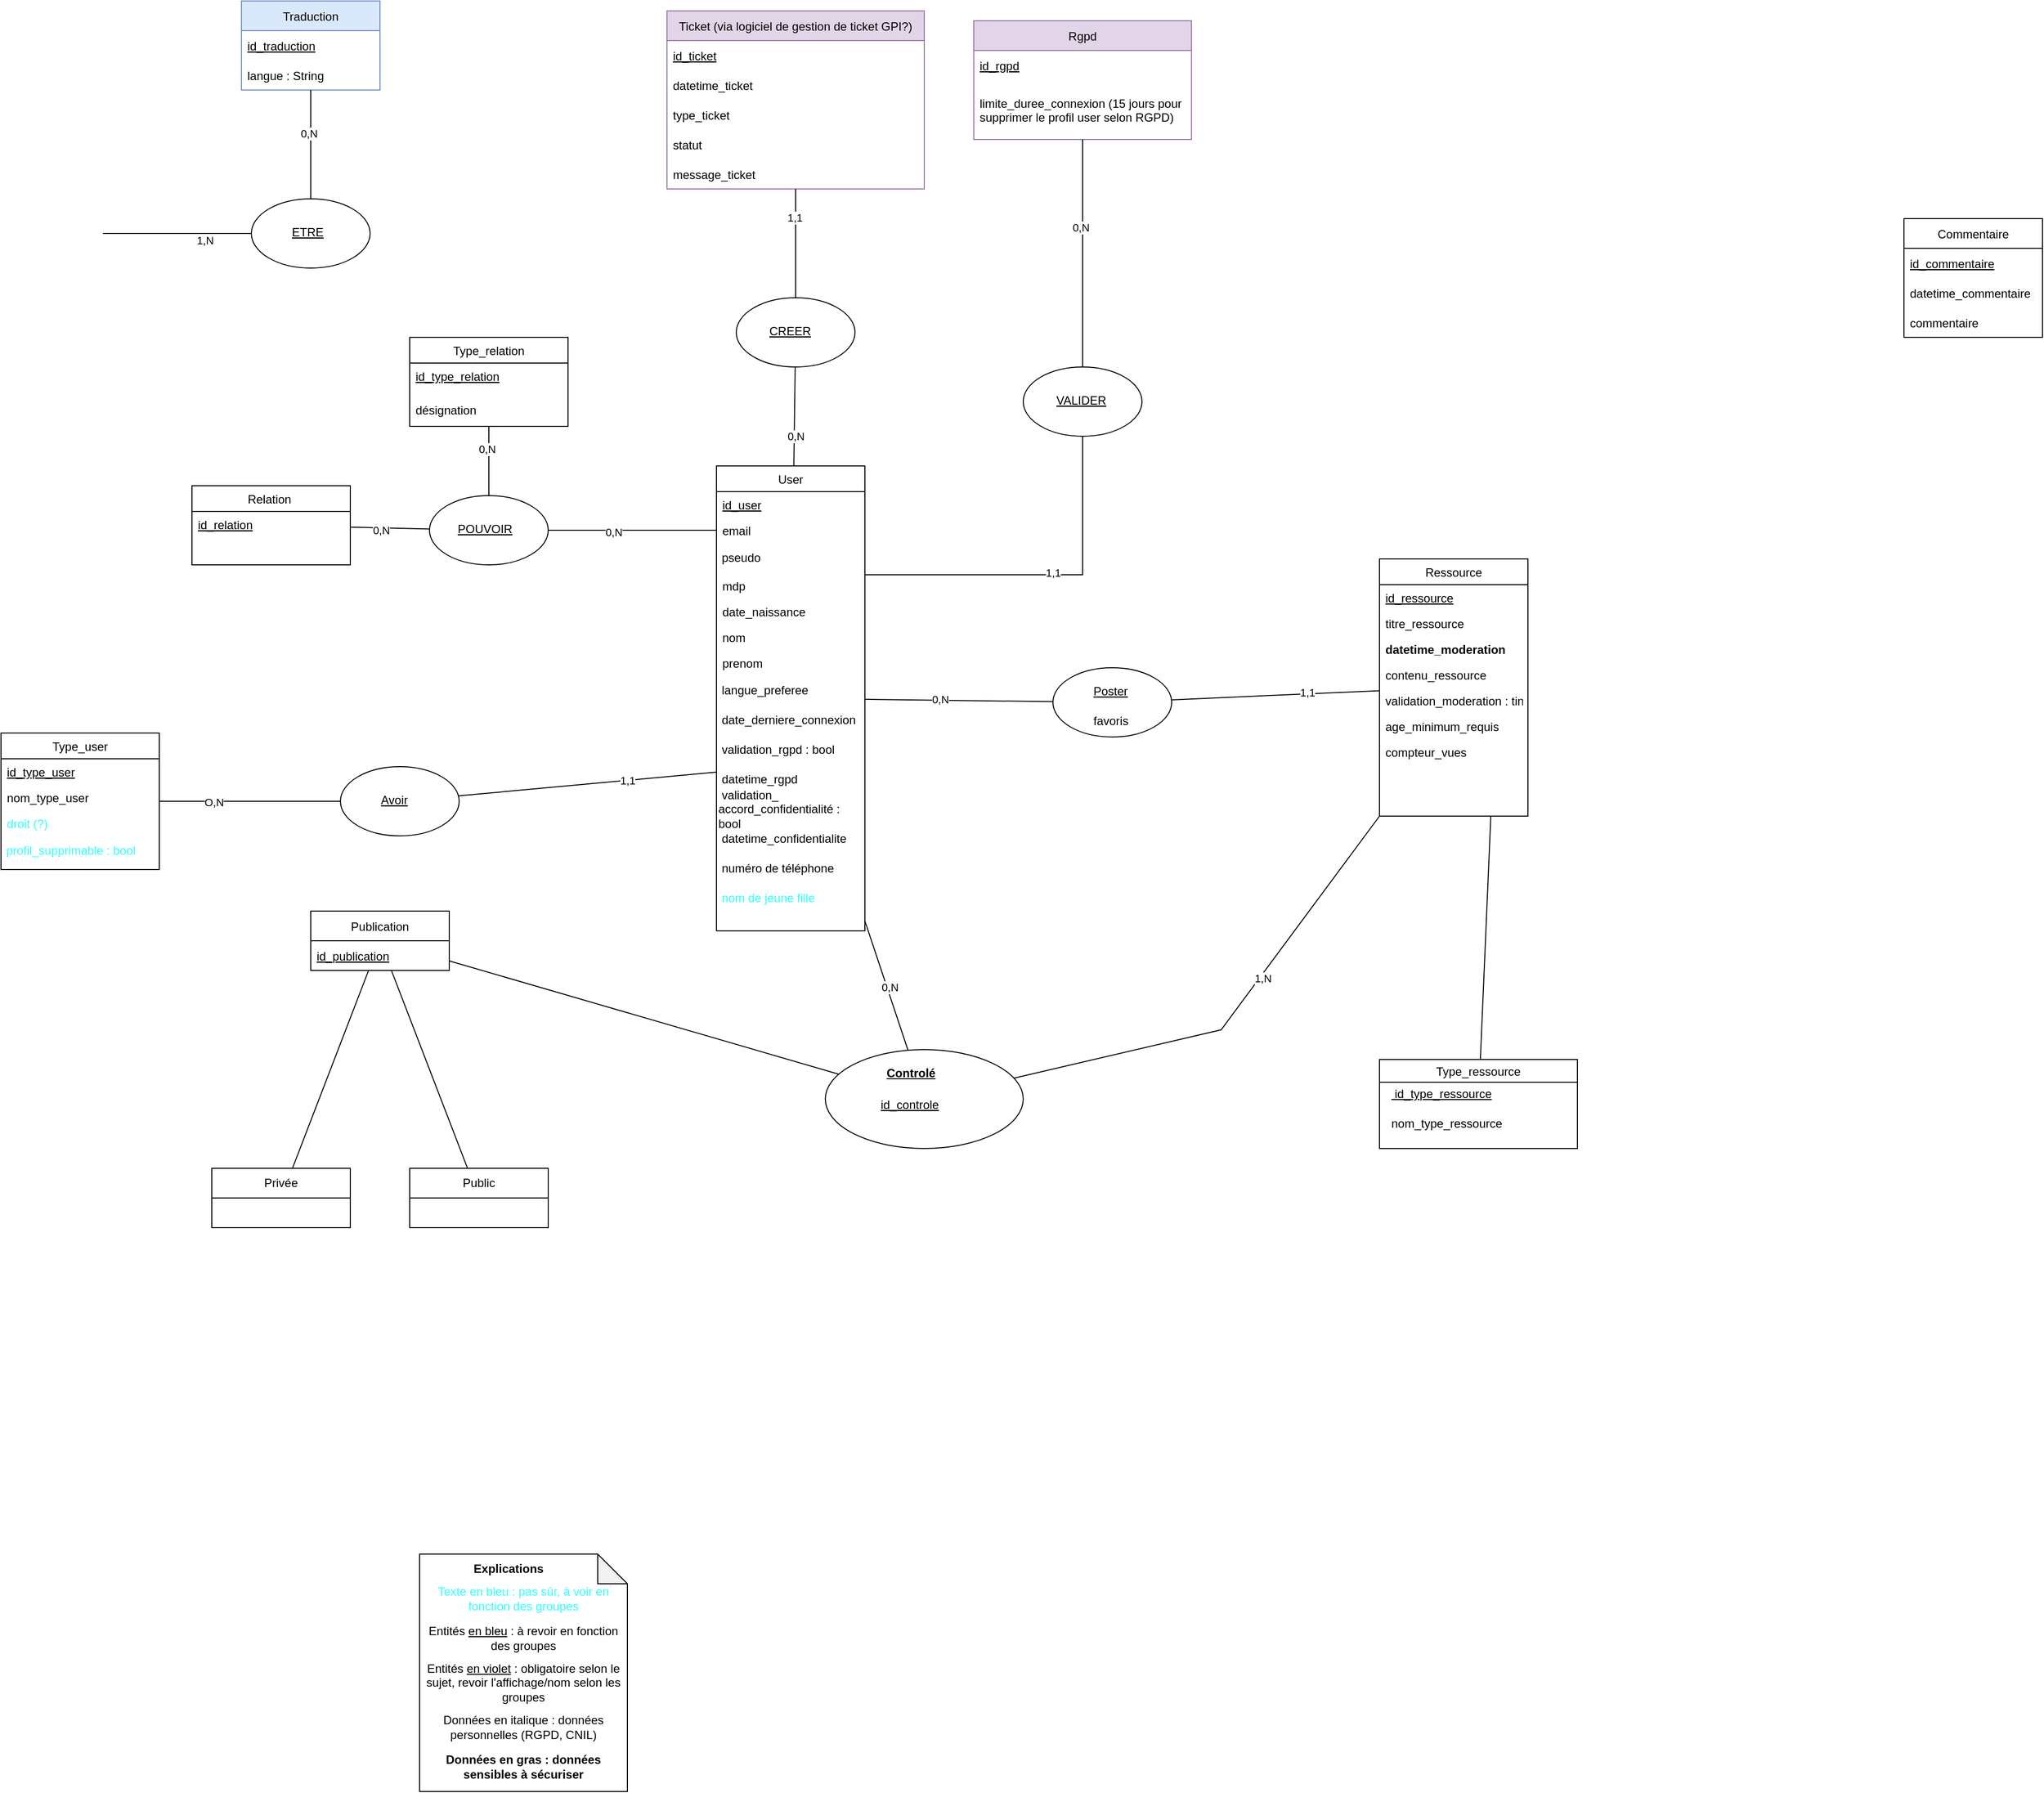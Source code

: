 <mxfile version="21.1.2" type="device">
  <diagram id="C5RBs43oDa-KdzZeNtuy" name="Page-1">
    <mxGraphModel dx="3434" dy="2616" grid="1" gridSize="10" guides="1" tooltips="1" connect="1" arrows="1" fold="1" page="1" pageScale="1" pageWidth="827" pageHeight="1169" math="0" shadow="0">
      <root>
        <mxCell id="WIyWlLk6GJQsqaUBKTNV-0" />
        <mxCell id="WIyWlLk6GJQsqaUBKTNV-1" parent="WIyWlLk6GJQsqaUBKTNV-0" />
        <mxCell id="zkfFHV4jXpPFQw0GAbJ--0" value="Type_user" style="swimlane;fontStyle=0;align=center;verticalAlign=top;childLayout=stackLayout;horizontal=1;startSize=26;horizontalStack=0;resizeParent=1;resizeLast=0;collapsible=1;marginBottom=0;rounded=0;shadow=0;strokeWidth=1;" parent="WIyWlLk6GJQsqaUBKTNV-1" vertex="1">
          <mxGeometry x="-413" y="90" width="160" height="138" as="geometry">
            <mxRectangle x="230" y="140" width="160" height="26" as="alternateBounds" />
          </mxGeometry>
        </mxCell>
        <mxCell id="zkfFHV4jXpPFQw0GAbJ--1" value="id_type_user" style="text;align=left;verticalAlign=top;spacingLeft=4;spacingRight=4;overflow=hidden;rotatable=0;points=[[0,0.5],[1,0.5]];portConstraint=eastwest;fontStyle=4" parent="zkfFHV4jXpPFQw0GAbJ--0" vertex="1">
          <mxGeometry y="26" width="160" height="26" as="geometry" />
        </mxCell>
        <mxCell id="zkfFHV4jXpPFQw0GAbJ--2" value="nom_type_user" style="text;align=left;verticalAlign=top;spacingLeft=4;spacingRight=4;overflow=hidden;rotatable=0;points=[[0,0.5],[1,0.5]];portConstraint=eastwest;rounded=0;shadow=0;html=0;fontStyle=0" parent="zkfFHV4jXpPFQw0GAbJ--0" vertex="1">
          <mxGeometry y="52" width="160" height="26" as="geometry" />
        </mxCell>
        <mxCell id="zkfFHV4jXpPFQw0GAbJ--3" value="droit (?)" style="text;align=left;verticalAlign=top;spacingLeft=4;spacingRight=4;overflow=hidden;rotatable=0;points=[[0,0.5],[1,0.5]];portConstraint=eastwest;rounded=0;shadow=0;html=0;fontColor=#33FFFF;fontStyle=0" parent="zkfFHV4jXpPFQw0GAbJ--0" vertex="1">
          <mxGeometry y="78" width="160" height="26" as="geometry" />
        </mxCell>
        <mxCell id="OUUwfjkOK5_4Jc8ald6P-48" value="&amp;nbsp;profil_supprimable : bool" style="text;html=1;strokeColor=none;fillColor=none;align=left;verticalAlign=middle;whiteSpace=wrap;rounded=0;fontColor=#33FFFF;fontStyle=0" parent="zkfFHV4jXpPFQw0GAbJ--0" vertex="1">
          <mxGeometry y="104" width="160" height="30" as="geometry" />
        </mxCell>
        <mxCell id="zkfFHV4jXpPFQw0GAbJ--13" value="Type_relation" style="swimlane;fontStyle=0;align=center;verticalAlign=top;childLayout=stackLayout;horizontal=1;startSize=26;horizontalStack=0;resizeParent=1;resizeLast=0;collapsible=1;marginBottom=0;rounded=0;shadow=0;strokeWidth=1;" parent="WIyWlLk6GJQsqaUBKTNV-1" vertex="1">
          <mxGeometry y="-310" width="160" height="90" as="geometry">
            <mxRectangle x="340" y="380" width="170" height="26" as="alternateBounds" />
          </mxGeometry>
        </mxCell>
        <mxCell id="zkfFHV4jXpPFQw0GAbJ--14" value="id_type_relation" style="text;align=left;verticalAlign=top;spacingLeft=4;spacingRight=4;overflow=hidden;rotatable=0;points=[[0,0.5],[1,0.5]];portConstraint=eastwest;fontStyle=4" parent="zkfFHV4jXpPFQw0GAbJ--13" vertex="1">
          <mxGeometry y="26" width="160" height="34" as="geometry" />
        </mxCell>
        <mxCell id="OUUwfjkOK5_4Jc8ald6P-23" value="désignation" style="text;align=left;verticalAlign=top;spacingLeft=4;spacingRight=4;overflow=hidden;rotatable=0;points=[[0,0.5],[1,0.5]];portConstraint=eastwest;fontStyle=0" parent="zkfFHV4jXpPFQw0GAbJ--13" vertex="1">
          <mxGeometry y="60" width="160" height="30" as="geometry" />
        </mxCell>
        <mxCell id="zkfFHV4jXpPFQw0GAbJ--17" value="User" style="swimlane;fontStyle=0;align=center;verticalAlign=top;childLayout=stackLayout;horizontal=1;startSize=26;horizontalStack=0;resizeParent=1;resizeLast=0;collapsible=1;marginBottom=0;rounded=0;shadow=0;strokeWidth=1;" parent="WIyWlLk6GJQsqaUBKTNV-1" vertex="1">
          <mxGeometry x="310" y="-180" width="150" height="470" as="geometry">
            <mxRectangle x="550" y="140" width="160" height="26" as="alternateBounds" />
          </mxGeometry>
        </mxCell>
        <mxCell id="zkfFHV4jXpPFQw0GAbJ--18" value="id_user" style="text;align=left;verticalAlign=top;spacingLeft=4;spacingRight=4;overflow=hidden;rotatable=0;points=[[0,0.5],[1,0.5]];portConstraint=eastwest;fontStyle=4" parent="zkfFHV4jXpPFQw0GAbJ--17" vertex="1">
          <mxGeometry y="26" width="150" height="26" as="geometry" />
        </mxCell>
        <mxCell id="zkfFHV4jXpPFQw0GAbJ--19" value="email" style="text;align=left;verticalAlign=top;spacingLeft=4;spacingRight=4;overflow=hidden;rotatable=0;points=[[0,0.5],[1,0.5]];portConstraint=eastwest;rounded=0;shadow=0;html=0;fontStyle=0" parent="zkfFHV4jXpPFQw0GAbJ--17" vertex="1">
          <mxGeometry y="52" width="150" height="26" as="geometry" />
        </mxCell>
        <mxCell id="OUUwfjkOK5_4Jc8ald6P-54" value="&amp;nbsp;pseudo" style="text;html=1;align=left;verticalAlign=middle;whiteSpace=wrap;rounded=0;shadow=1;fontStyle=0" parent="zkfFHV4jXpPFQw0GAbJ--17" vertex="1">
          <mxGeometry y="78" width="150" height="30" as="geometry" />
        </mxCell>
        <mxCell id="zkfFHV4jXpPFQw0GAbJ--20" value="mdp" style="text;align=left;verticalAlign=middle;spacingLeft=4;spacingRight=4;overflow=hidden;rotatable=0;points=[[0,0.5],[1,0.5]];portConstraint=eastwest;rounded=0;shadow=1;html=0;fontStyle=0;" parent="zkfFHV4jXpPFQw0GAbJ--17" vertex="1">
          <mxGeometry y="108" width="150" height="26" as="geometry" />
        </mxCell>
        <mxCell id="zkfFHV4jXpPFQw0GAbJ--21" value="date_naissance" style="text;align=left;verticalAlign=top;spacingLeft=4;spacingRight=4;overflow=hidden;rotatable=0;points=[[0,0.5],[1,0.5]];portConstraint=eastwest;rounded=0;shadow=0;html=0;fontStyle=0" parent="zkfFHV4jXpPFQw0GAbJ--17" vertex="1">
          <mxGeometry y="134" width="150" height="26" as="geometry" />
        </mxCell>
        <mxCell id="zkfFHV4jXpPFQw0GAbJ--22" value="nom" style="text;align=left;verticalAlign=top;spacingLeft=4;spacingRight=4;overflow=hidden;rotatable=0;points=[[0,0.5],[1,0.5]];portConstraint=eastwest;rounded=0;shadow=0;html=0;fontStyle=0" parent="zkfFHV4jXpPFQw0GAbJ--17" vertex="1">
          <mxGeometry y="160" width="150" height="26" as="geometry" />
        </mxCell>
        <mxCell id="zkfFHV4jXpPFQw0GAbJ--24" value="prenom" style="text;align=left;verticalAlign=top;spacingLeft=4;spacingRight=4;overflow=hidden;rotatable=0;points=[[0,0.5],[1,0.5]];portConstraint=eastwest;fontStyle=0" parent="zkfFHV4jXpPFQw0GAbJ--17" vertex="1">
          <mxGeometry y="186" width="150" height="26" as="geometry" />
        </mxCell>
        <mxCell id="OfmYZ6MIvYoxdJn1wa9R-28" value="&amp;nbsp;langue_preferee" style="text;html=1;strokeColor=none;fillColor=none;align=left;verticalAlign=middle;whiteSpace=wrap;rounded=0;fontStyle=0" parent="zkfFHV4jXpPFQw0GAbJ--17" vertex="1">
          <mxGeometry y="212" width="150" height="30" as="geometry" />
        </mxCell>
        <mxCell id="OfmYZ6MIvYoxdJn1wa9R-60" value="&lt;font&gt;&amp;nbsp;date_derniere_connexion&lt;/font&gt;" style="text;html=1;strokeColor=none;fillColor=none;align=left;verticalAlign=middle;whiteSpace=wrap;rounded=0;fontColor=#000000;fontStyle=0" parent="zkfFHV4jXpPFQw0GAbJ--17" vertex="1">
          <mxGeometry y="242" width="150" height="30" as="geometry" />
        </mxCell>
        <mxCell id="OUUwfjkOK5_4Jc8ald6P-41" value="&amp;nbsp;validation_rgpd : bool" style="text;html=1;strokeColor=none;fillColor=none;align=left;verticalAlign=middle;whiteSpace=wrap;rounded=0;fontColor=#000000;fontStyle=0" parent="zkfFHV4jXpPFQw0GAbJ--17" vertex="1">
          <mxGeometry y="272" width="150" height="30" as="geometry" />
        </mxCell>
        <mxCell id="OUUwfjkOK5_4Jc8ald6P-51" value="&amp;nbsp;datetime_rgpd" style="text;html=1;strokeColor=none;fillColor=none;align=left;verticalAlign=middle;whiteSpace=wrap;rounded=0;fontColor=#000000;fontStyle=0" parent="zkfFHV4jXpPFQw0GAbJ--17" vertex="1">
          <mxGeometry y="302" width="150" height="30" as="geometry" />
        </mxCell>
        <mxCell id="OUUwfjkOK5_4Jc8ald6P-50" value="&amp;nbsp;validation_ accord_confidentialité : bool" style="text;html=1;strokeColor=none;fillColor=none;align=left;verticalAlign=middle;whiteSpace=wrap;rounded=0;fontColor=#000000;fontStyle=0" parent="zkfFHV4jXpPFQw0GAbJ--17" vertex="1">
          <mxGeometry y="332" width="150" height="30" as="geometry" />
        </mxCell>
        <mxCell id="OUUwfjkOK5_4Jc8ald6P-52" value="&amp;nbsp;datetime_confidentialite" style="text;html=1;strokeColor=none;fillColor=none;align=left;verticalAlign=middle;whiteSpace=wrap;rounded=0;fontColor=#000000;fontStyle=0" parent="zkfFHV4jXpPFQw0GAbJ--17" vertex="1">
          <mxGeometry y="362" width="150" height="30" as="geometry" />
        </mxCell>
        <mxCell id="OUUwfjkOK5_4Jc8ald6P-53" value="&amp;nbsp;numéro de téléphone" style="text;html=1;align=left;verticalAlign=middle;whiteSpace=wrap;rounded=0;fontStyle=0" parent="zkfFHV4jXpPFQw0GAbJ--17" vertex="1">
          <mxGeometry y="392" width="150" height="30" as="geometry" />
        </mxCell>
        <mxCell id="OUUwfjkOK5_4Jc8ald6P-55" value="&amp;nbsp;nom de jeune fille" style="text;html=1;strokeColor=none;fillColor=none;align=left;verticalAlign=middle;whiteSpace=wrap;rounded=0;fontColor=#33FFFF;fontStyle=0" parent="zkfFHV4jXpPFQw0GAbJ--17" vertex="1">
          <mxGeometry y="422" width="150" height="30" as="geometry" />
        </mxCell>
        <mxCell id="OfmYZ6MIvYoxdJn1wa9R-1" value="" style="endArrow=none;html=1;rounded=0;fontStyle=0" parent="WIyWlLk6GJQsqaUBKTNV-1" source="zkfFHV4jXpPFQw0GAbJ--17" target="-wITAHeO5H85VnHgorWc-12" edge="1">
          <mxGeometry width="50" height="50" relative="1" as="geometry">
            <mxPoint x="460" y="370" as="sourcePoint" />
            <mxPoint x="680" y="25" as="targetPoint" />
          </mxGeometry>
        </mxCell>
        <mxCell id="-wITAHeO5H85VnHgorWc-23" value="0,N" style="edgeLabel;html=1;align=center;verticalAlign=middle;resizable=0;points=[];fontStyle=0" parent="OfmYZ6MIvYoxdJn1wa9R-1" vertex="1" connectable="0">
          <mxGeometry x="-0.4" y="-1" relative="1" as="geometry">
            <mxPoint as="offset" />
          </mxGeometry>
        </mxCell>
        <mxCell id="OfmYZ6MIvYoxdJn1wa9R-15" value="Type_ressource" style="swimlane;fontStyle=0" parent="WIyWlLk6GJQsqaUBKTNV-1" vertex="1">
          <mxGeometry x="980" y="420" width="200" height="90" as="geometry" />
        </mxCell>
        <mxCell id="OfmYZ6MIvYoxdJn1wa9R-21" value="&amp;nbsp;id_type_ressource" style="text;html=1;strokeColor=none;fillColor=none;align=left;verticalAlign=middle;whiteSpace=wrap;rounded=0;fontStyle=4" parent="OfmYZ6MIvYoxdJn1wa9R-15" vertex="1">
          <mxGeometry x="10" y="20" width="190" height="30" as="geometry" />
        </mxCell>
        <mxCell id="OfmYZ6MIvYoxdJn1wa9R-26" value="nom_type_ressource" style="text;html=1;strokeColor=none;fillColor=none;align=left;verticalAlign=middle;whiteSpace=wrap;rounded=0;fontStyle=0" parent="OfmYZ6MIvYoxdJn1wa9R-15" vertex="1">
          <mxGeometry x="10" y="50" width="190" height="30" as="geometry" />
        </mxCell>
        <mxCell id="OfmYZ6MIvYoxdJn1wa9R-18" value="" style="endArrow=none;html=1;rounded=0;exitX=0.75;exitY=1;exitDx=0;exitDy=0;fontStyle=0" parent="WIyWlLk6GJQsqaUBKTNV-1" source="UGLX3xCfsKA-mw3d5sM1-3" target="OfmYZ6MIvYoxdJn1wa9R-15" edge="1">
          <mxGeometry width="50" height="50" relative="1" as="geometry">
            <mxPoint x="1080" y="170" as="sourcePoint" />
            <mxPoint x="600" y="440" as="targetPoint" />
          </mxGeometry>
        </mxCell>
        <mxCell id="OfmYZ6MIvYoxdJn1wa9R-38" value="Commentaire" style="swimlane;fontStyle=0;childLayout=stackLayout;horizontal=1;startSize=30;horizontalStack=0;resizeParent=1;resizeParentMax=0;resizeLast=0;collapsible=1;marginBottom=0;" parent="WIyWlLk6GJQsqaUBKTNV-1" vertex="1">
          <mxGeometry x="1510" y="-430" width="140" height="120" as="geometry" />
        </mxCell>
        <mxCell id="OfmYZ6MIvYoxdJn1wa9R-39" value="id_commentaire" style="text;strokeColor=none;fillColor=none;align=left;verticalAlign=middle;spacingLeft=4;spacingRight=4;overflow=hidden;points=[[0,0.5],[1,0.5]];portConstraint=eastwest;rotatable=0;fontStyle=4" parent="OfmYZ6MIvYoxdJn1wa9R-38" vertex="1">
          <mxGeometry y="30" width="140" height="30" as="geometry" />
        </mxCell>
        <mxCell id="OfmYZ6MIvYoxdJn1wa9R-42" value="datetime_commentaire" style="text;strokeColor=none;fillColor=none;align=left;verticalAlign=middle;spacingLeft=4;spacingRight=4;overflow=hidden;points=[[0,0.5],[1,0.5]];portConstraint=eastwest;rotatable=0;fontStyle=0" parent="OfmYZ6MIvYoxdJn1wa9R-38" vertex="1">
          <mxGeometry y="60" width="140" height="30" as="geometry" />
        </mxCell>
        <mxCell id="OfmYZ6MIvYoxdJn1wa9R-43" value="commentaire" style="text;strokeColor=none;fillColor=none;align=left;verticalAlign=middle;spacingLeft=4;spacingRight=4;overflow=hidden;points=[[0,0.5],[1,0.5]];portConstraint=eastwest;rotatable=0;fontStyle=0" parent="OfmYZ6MIvYoxdJn1wa9R-38" vertex="1">
          <mxGeometry y="90" width="140" height="30" as="geometry" />
        </mxCell>
        <mxCell id="OUUwfjkOK5_4Jc8ald6P-3" value="Ticket (via logiciel de gestion de ticket GPI?)" style="swimlane;fontStyle=0;childLayout=stackLayout;horizontal=1;startSize=30;horizontalStack=0;resizeParent=1;resizeParentMax=0;resizeLast=0;collapsible=1;marginBottom=0;fillColor=#e1d5e7;strokeColor=#9673a6;" parent="WIyWlLk6GJQsqaUBKTNV-1" vertex="1">
          <mxGeometry x="260" y="-640" width="260" height="180" as="geometry" />
        </mxCell>
        <mxCell id="OUUwfjkOK5_4Jc8ald6P-4" value="id_ticket" style="text;strokeColor=none;fillColor=none;align=left;verticalAlign=middle;spacingLeft=4;spacingRight=4;overflow=hidden;points=[[0,0.5],[1,0.5]];portConstraint=eastwest;rotatable=0;fontStyle=4" parent="OUUwfjkOK5_4Jc8ald6P-3" vertex="1">
          <mxGeometry y="30" width="260" height="30" as="geometry" />
        </mxCell>
        <mxCell id="OUUwfjkOK5_4Jc8ald6P-5" value="datetime_ticket" style="text;strokeColor=none;fillColor=none;align=left;verticalAlign=middle;spacingLeft=4;spacingRight=4;overflow=hidden;points=[[0,0.5],[1,0.5]];portConstraint=eastwest;rotatable=0;fontStyle=0" parent="OUUwfjkOK5_4Jc8ald6P-3" vertex="1">
          <mxGeometry y="60" width="260" height="30" as="geometry" />
        </mxCell>
        <mxCell id="OUUwfjkOK5_4Jc8ald6P-8" value="type_ticket" style="text;strokeColor=none;fillColor=none;align=left;verticalAlign=middle;spacingLeft=4;spacingRight=4;overflow=hidden;points=[[0,0.5],[1,0.5]];portConstraint=eastwest;rotatable=0;fontStyle=0" parent="OUUwfjkOK5_4Jc8ald6P-3" vertex="1">
          <mxGeometry y="90" width="260" height="30" as="geometry" />
        </mxCell>
        <mxCell id="OUUwfjkOK5_4Jc8ald6P-10" value="statut" style="text;strokeColor=none;fillColor=none;align=left;verticalAlign=middle;spacingLeft=4;spacingRight=4;overflow=hidden;points=[[0,0.5],[1,0.5]];portConstraint=eastwest;rotatable=0;fontStyle=0" parent="OUUwfjkOK5_4Jc8ald6P-3" vertex="1">
          <mxGeometry y="120" width="260" height="30" as="geometry" />
        </mxCell>
        <mxCell id="OUUwfjkOK5_4Jc8ald6P-7" value="message_ticket" style="text;strokeColor=none;fillColor=none;align=left;verticalAlign=middle;spacingLeft=4;spacingRight=4;overflow=hidden;points=[[0,0.5],[1,0.5]];portConstraint=eastwest;rotatable=0;fontStyle=0" parent="OUUwfjkOK5_4Jc8ald6P-3" vertex="1">
          <mxGeometry y="150" width="260" height="30" as="geometry" />
        </mxCell>
        <mxCell id="OUUwfjkOK5_4Jc8ald6P-15" value="Publication" style="swimlane;fontStyle=0;childLayout=stackLayout;horizontal=1;startSize=30;horizontalStack=0;resizeParent=1;resizeParentMax=0;resizeLast=0;collapsible=1;marginBottom=0;" parent="WIyWlLk6GJQsqaUBKTNV-1" vertex="1">
          <mxGeometry x="-100" y="270" width="140" height="60" as="geometry" />
        </mxCell>
        <mxCell id="OUUwfjkOK5_4Jc8ald6P-16" value="id_publication" style="text;strokeColor=none;fillColor=none;align=left;verticalAlign=middle;spacingLeft=4;spacingRight=4;overflow=hidden;points=[[0,0.5],[1,0.5]];portConstraint=eastwest;rotatable=0;fontStyle=4" parent="OUUwfjkOK5_4Jc8ald6P-15" vertex="1">
          <mxGeometry y="30" width="140" height="30" as="geometry" />
        </mxCell>
        <mxCell id="OUUwfjkOK5_4Jc8ald6P-35" value="Rgpd" style="swimlane;fontStyle=0;childLayout=stackLayout;horizontal=1;startSize=30;horizontalStack=0;resizeParent=1;resizeParentMax=0;resizeLast=0;collapsible=1;marginBottom=0;fillColor=#e1d5e7;strokeColor=#9673a6;" parent="WIyWlLk6GJQsqaUBKTNV-1" vertex="1">
          <mxGeometry x="570" y="-630" width="220" height="120" as="geometry" />
        </mxCell>
        <mxCell id="OUUwfjkOK5_4Jc8ald6P-36" value="id_rgpd" style="text;strokeColor=none;fillColor=none;align=left;verticalAlign=middle;spacingLeft=4;spacingRight=4;overflow=hidden;points=[[0,0.5],[1,0.5]];portConstraint=eastwest;rotatable=0;fontColor=#000000;fontStyle=4" parent="OUUwfjkOK5_4Jc8ald6P-35" vertex="1">
          <mxGeometry y="30" width="220" height="30" as="geometry" />
        </mxCell>
        <mxCell id="OUUwfjkOK5_4Jc8ald6P-37" value="limite_duree_connexion (15 jours pour &#xa;supprimer le profil user selon RGPD)" style="text;strokeColor=none;fillColor=none;align=left;verticalAlign=middle;spacingLeft=4;spacingRight=4;overflow=hidden;points=[[0,0.5],[1,0.5]];portConstraint=eastwest;rotatable=0;fontColor=#000000;fontStyle=0" parent="OUUwfjkOK5_4Jc8ald6P-35" vertex="1">
          <mxGeometry y="60" width="220" height="60" as="geometry" />
        </mxCell>
        <mxCell id="OUUwfjkOK5_4Jc8ald6P-40" value="" style="shape=note;whiteSpace=wrap;html=1;backgroundOutline=1;darkOpacity=0.05;fontColor=#33FFFF;fontStyle=0" parent="WIyWlLk6GJQsqaUBKTNV-1" vertex="1">
          <mxGeometry x="10" y="920" width="210" height="240" as="geometry" />
        </mxCell>
        <mxCell id="OUUwfjkOK5_4Jc8ald6P-42" value="Texte en bleu : pas sûr, à voir en fonction des groupes" style="text;html=1;strokeColor=none;fillColor=none;align=center;verticalAlign=middle;whiteSpace=wrap;rounded=0;fontColor=#33FFFF;fontStyle=0" parent="WIyWlLk6GJQsqaUBKTNV-1" vertex="1">
          <mxGeometry x="10" y="950" width="210" height="30" as="geometry" />
        </mxCell>
        <mxCell id="OUUwfjkOK5_4Jc8ald6P-43" value="Explications" style="text;html=1;strokeColor=none;fillColor=none;align=center;verticalAlign=middle;whiteSpace=wrap;rounded=0;fontColor=#000000;fontStyle=1" parent="WIyWlLk6GJQsqaUBKTNV-1" vertex="1">
          <mxGeometry x="10" y="920" width="180" height="30" as="geometry" />
        </mxCell>
        <mxCell id="OUUwfjkOK5_4Jc8ald6P-44" value="Entités &lt;u&gt;en bleu&lt;/u&gt; : à revoir en fonction des groupes" style="text;html=1;strokeColor=none;fillColor=none;align=center;verticalAlign=middle;whiteSpace=wrap;rounded=0;fontColor=#000000;fontStyle=0" parent="WIyWlLk6GJQsqaUBKTNV-1" vertex="1">
          <mxGeometry x="10" y="990" width="210" height="30" as="geometry" />
        </mxCell>
        <mxCell id="OUUwfjkOK5_4Jc8ald6P-45" value="Entités &lt;u&gt;en violet&lt;/u&gt; : obligatoire selon le sujet, revoir l&#39;affichage/nom selon les groupes" style="text;html=1;strokeColor=none;fillColor=none;align=center;verticalAlign=middle;whiteSpace=wrap;rounded=0;fontColor=#000000;fontStyle=0" parent="WIyWlLk6GJQsqaUBKTNV-1" vertex="1">
          <mxGeometry x="10" y="1030" width="210" height="40" as="geometry" />
        </mxCell>
        <mxCell id="OUUwfjkOK5_4Jc8ald6P-46" value="&lt;span&gt;Données en italique : données personnelles (RGPD, CNIL)&lt;/span&gt;" style="text;html=1;strokeColor=none;fillColor=none;align=center;verticalAlign=middle;whiteSpace=wrap;rounded=0;fontColor=#000000;fontStyle=0" parent="WIyWlLk6GJQsqaUBKTNV-1" vertex="1">
          <mxGeometry x="10" y="1080" width="210" height="30" as="geometry" />
        </mxCell>
        <mxCell id="OUUwfjkOK5_4Jc8ald6P-47" value="&lt;b&gt;Données en gras : données sensibles à sécuriser&lt;/b&gt;" style="text;html=1;strokeColor=none;fillColor=none;align=center;verticalAlign=middle;whiteSpace=wrap;rounded=0;fontColor=#000000;fontStyle=0" parent="WIyWlLk6GJQsqaUBKTNV-1" vertex="1">
          <mxGeometry x="10" y="1120" width="210" height="30" as="geometry" />
        </mxCell>
        <mxCell id="OUUwfjkOK5_4Jc8ald6P-56" value="Traduction" style="swimlane;fontStyle=0;childLayout=stackLayout;horizontal=1;startSize=30;horizontalStack=0;resizeParent=1;resizeParentMax=0;resizeLast=0;collapsible=1;marginBottom=0;fillColor=#dae8fc;strokeColor=#6c8ebf;" parent="WIyWlLk6GJQsqaUBKTNV-1" vertex="1">
          <mxGeometry x="-170" y="-650" width="140" height="90" as="geometry" />
        </mxCell>
        <mxCell id="OUUwfjkOK5_4Jc8ald6P-57" value="id_traduction" style="text;strokeColor=none;fillColor=none;align=left;verticalAlign=middle;spacingLeft=4;spacingRight=4;overflow=hidden;points=[[0,0.5],[1,0.5]];portConstraint=eastwest;rotatable=0;fontColor=#000000;fontStyle=4" parent="OUUwfjkOK5_4Jc8ald6P-56" vertex="1">
          <mxGeometry y="30" width="140" height="30" as="geometry" />
        </mxCell>
        <mxCell id="OUUwfjkOK5_4Jc8ald6P-58" value="langue : String" style="text;strokeColor=none;fillColor=none;align=left;verticalAlign=middle;spacingLeft=4;spacingRight=4;overflow=hidden;points=[[0,0.5],[1,0.5]];portConstraint=eastwest;rotatable=0;fontColor=#000000;fontStyle=0" parent="OUUwfjkOK5_4Jc8ald6P-56" vertex="1">
          <mxGeometry y="60" width="140" height="30" as="geometry" />
        </mxCell>
        <mxCell id="H3o8iUBTMVEMvmqAIvak-0" value="Privée" style="swimlane;fontStyle=0;childLayout=stackLayout;horizontal=1;startSize=30;horizontalStack=0;resizeParent=1;resizeParentMax=0;resizeLast=0;collapsible=1;marginBottom=0;whiteSpace=wrap;html=1;" parent="WIyWlLk6GJQsqaUBKTNV-1" vertex="1">
          <mxGeometry x="-200" y="530" width="140" height="60" as="geometry" />
        </mxCell>
        <mxCell id="H3o8iUBTMVEMvmqAIvak-4" value="Public" style="swimlane;fontStyle=0;childLayout=stackLayout;horizontal=1;startSize=30;horizontalStack=0;resizeParent=1;resizeParentMax=0;resizeLast=0;collapsible=1;marginBottom=0;whiteSpace=wrap;html=1;" parent="WIyWlLk6GJQsqaUBKTNV-1" vertex="1">
          <mxGeometry y="530" width="140" height="60" as="geometry" />
        </mxCell>
        <mxCell id="H3o8iUBTMVEMvmqAIvak-6" value="" style="endArrow=none;html=1;rounded=0;fontStyle=0" parent="WIyWlLk6GJQsqaUBKTNV-1" source="OUUwfjkOK5_4Jc8ald6P-15" target="H3o8iUBTMVEMvmqAIvak-0" edge="1">
          <mxGeometry width="50" height="50" relative="1" as="geometry">
            <mxPoint x="270" y="648" as="sourcePoint" />
            <mxPoint x="420" y="650" as="targetPoint" />
          </mxGeometry>
        </mxCell>
        <mxCell id="H3o8iUBTMVEMvmqAIvak-8" value="" style="endArrow=none;html=1;rounded=0;fontStyle=0" parent="WIyWlLk6GJQsqaUBKTNV-1" source="H3o8iUBTMVEMvmqAIvak-4" target="OUUwfjkOK5_4Jc8ald6P-15" edge="1">
          <mxGeometry width="50" height="50" relative="1" as="geometry">
            <mxPoint x="290" y="668" as="sourcePoint" />
            <mxPoint x="440" y="670" as="targetPoint" />
          </mxGeometry>
        </mxCell>
        <mxCell id="H3o8iUBTMVEMvmqAIvak-15" value="" style="endArrow=none;html=1;rounded=0;fontStyle=0" parent="WIyWlLk6GJQsqaUBKTNV-1" source="OUUwfjkOK5_4Jc8ald6P-15" target="-wITAHeO5H85VnHgorWc-34" edge="1">
          <mxGeometry width="50" height="50" relative="1" as="geometry">
            <mxPoint x="607" y="452" as="sourcePoint" />
            <mxPoint x="460" y="505" as="targetPoint" />
          </mxGeometry>
        </mxCell>
        <mxCell id="H3o8iUBTMVEMvmqAIvak-17" value="" style="endArrow=none;html=1;rounded=0;exitX=0;exitY=1;exitDx=0;exitDy=0;fontStyle=0" parent="WIyWlLk6GJQsqaUBKTNV-1" source="UGLX3xCfsKA-mw3d5sM1-3" target="-wITAHeO5H85VnHgorWc-34" edge="1">
          <mxGeometry width="50" height="50" relative="1" as="geometry">
            <mxPoint x="990" y="160" as="sourcePoint" />
            <mxPoint x="600" y="470.818" as="targetPoint" />
            <Array as="points">
              <mxPoint x="820" y="390" />
            </Array>
          </mxGeometry>
        </mxCell>
        <mxCell id="-wITAHeO5H85VnHgorWc-52" value="1,N" style="edgeLabel;html=1;align=center;verticalAlign=middle;resizable=0;points=[];fontStyle=0" parent="H3o8iUBTMVEMvmqAIvak-17" vertex="1" connectable="0">
          <mxGeometry x="-0.164" y="3" relative="1" as="geometry">
            <mxPoint as="offset" />
          </mxGeometry>
        </mxCell>
        <mxCell id="-wITAHeO5H85VnHgorWc-0" value="" style="ellipse;whiteSpace=wrap;html=1;fontStyle=0" parent="WIyWlLk6GJQsqaUBKTNV-1" vertex="1">
          <mxGeometry x="650" y="24" width="120" height="70" as="geometry" />
        </mxCell>
        <mxCell id="-wITAHeO5H85VnHgorWc-1" value="" style="endArrow=none;html=1;rounded=0;fontStyle=0" parent="WIyWlLk6GJQsqaUBKTNV-1" source="-wITAHeO5H85VnHgorWc-0" target="zkfFHV4jXpPFQw0GAbJ--17" edge="1">
          <mxGeometry width="50" height="50" relative="1" as="geometry">
            <mxPoint x="200" y="16" as="sourcePoint" />
            <mxPoint x="320" y="-49" as="targetPoint" />
          </mxGeometry>
        </mxCell>
        <mxCell id="-wITAHeO5H85VnHgorWc-47" value="0,N" style="edgeLabel;html=1;align=center;verticalAlign=middle;resizable=0;points=[];fontStyle=0" parent="-wITAHeO5H85VnHgorWc-1" vertex="1" connectable="0">
          <mxGeometry x="0.2" y="-1" relative="1" as="geometry">
            <mxPoint as="offset" />
          </mxGeometry>
        </mxCell>
        <mxCell id="-wITAHeO5H85VnHgorWc-2" value="" style="endArrow=none;html=1;rounded=0;fontStyle=0" parent="WIyWlLk6GJQsqaUBKTNV-1" source="-wITAHeO5H85VnHgorWc-0" target="UGLX3xCfsKA-mw3d5sM1-3" edge="1">
          <mxGeometry width="50" height="50" relative="1" as="geometry">
            <mxPoint x="504" y="338" as="sourcePoint" />
            <mxPoint x="980" y="45.135" as="targetPoint" />
          </mxGeometry>
        </mxCell>
        <mxCell id="-wITAHeO5H85VnHgorWc-53" value="1,1" style="edgeLabel;html=1;align=center;verticalAlign=middle;resizable=0;points=[];fontStyle=0" parent="-wITAHeO5H85VnHgorWc-2" vertex="1" connectable="0">
          <mxGeometry x="0.304" y="2" relative="1" as="geometry">
            <mxPoint as="offset" />
          </mxGeometry>
        </mxCell>
        <mxCell id="-wITAHeO5H85VnHgorWc-4" value="favoris" style="text;align=left;verticalAlign=top;spacingLeft=4;spacingRight=4;overflow=hidden;rotatable=0;points=[[0,0.5],[1,0.5]];portConstraint=eastwest;fontStyle=0" parent="WIyWlLk6GJQsqaUBKTNV-1" vertex="1">
          <mxGeometry x="685" y="64" width="50" height="30" as="geometry" />
        </mxCell>
        <mxCell id="-wITAHeO5H85VnHgorWc-10" value="" style="endArrow=none;html=1;rounded=0;entryX=0;entryY=0.25;entryDx=0;entryDy=0;fontStyle=0" parent="WIyWlLk6GJQsqaUBKTNV-1" source="-wITAHeO5H85VnHgorWc-26" target="OUUwfjkOK5_4Jc8ald6P-51" edge="1">
          <mxGeometry width="50" height="50" relative="1" as="geometry">
            <mxPoint x="23" y="-12" as="sourcePoint" />
            <mxPoint x="50" y="60" as="targetPoint" />
          </mxGeometry>
        </mxCell>
        <mxCell id="-wITAHeO5H85VnHgorWc-29" value="1,1" style="edgeLabel;html=1;align=center;verticalAlign=middle;resizable=0;points=[];fontStyle=0" parent="-wITAHeO5H85VnHgorWc-10" vertex="1" connectable="0">
          <mxGeometry x="0.371" y="-1" relative="1" as="geometry">
            <mxPoint x="-8" as="offset" />
          </mxGeometry>
        </mxCell>
        <mxCell id="-wITAHeO5H85VnHgorWc-12" value="" style="ellipse;whiteSpace=wrap;html=1;fontStyle=0" parent="WIyWlLk6GJQsqaUBKTNV-1" vertex="1">
          <mxGeometry x="330" y="-350" width="120" height="70" as="geometry" />
        </mxCell>
        <mxCell id="-wITAHeO5H85VnHgorWc-13" value="CREER" style="text;align=left;verticalAlign=top;spacingLeft=4;spacingRight=4;overflow=hidden;rotatable=0;points=[[0,0.5],[1,0.5]];portConstraint=eastwest;fontStyle=4" parent="WIyWlLk6GJQsqaUBKTNV-1" vertex="1">
          <mxGeometry x="357.5" y="-330" width="65" height="30" as="geometry" />
        </mxCell>
        <mxCell id="-wITAHeO5H85VnHgorWc-16" value="" style="endArrow=none;html=1;rounded=0;fontStyle=0" parent="WIyWlLk6GJQsqaUBKTNV-1" source="-wITAHeO5H85VnHgorWc-12" target="OUUwfjkOK5_4Jc8ald6P-3" edge="1">
          <mxGeometry width="50" height="50" relative="1" as="geometry">
            <mxPoint x="398" y="-170" as="sourcePoint" />
            <mxPoint x="400" y="-270" as="targetPoint" />
          </mxGeometry>
        </mxCell>
        <mxCell id="-wITAHeO5H85VnHgorWc-24" value="1,1" style="edgeLabel;html=1;align=center;verticalAlign=middle;resizable=0;points=[];fontStyle=0" parent="-wITAHeO5H85VnHgorWc-16" vertex="1" connectable="0">
          <mxGeometry x="0.475" y="1" relative="1" as="geometry">
            <mxPoint as="offset" />
          </mxGeometry>
        </mxCell>
        <mxCell id="-wITAHeO5H85VnHgorWc-17" value="" style="ellipse;whiteSpace=wrap;html=1;fontStyle=0" parent="WIyWlLk6GJQsqaUBKTNV-1" vertex="1">
          <mxGeometry x="20" y="-150" width="120" height="70" as="geometry" />
        </mxCell>
        <mxCell id="-wITAHeO5H85VnHgorWc-18" value="POUVOIR" style="text;align=left;verticalAlign=top;spacingLeft=4;spacingRight=4;overflow=hidden;rotatable=0;points=[[0,0.5],[1,0.5]];portConstraint=eastwest;fontStyle=4" parent="WIyWlLk6GJQsqaUBKTNV-1" vertex="1">
          <mxGeometry x="42.5" y="-130" width="75" height="30" as="geometry" />
        </mxCell>
        <mxCell id="-wITAHeO5H85VnHgorWc-19" value="" style="endArrow=none;html=1;rounded=0;fontStyle=0;exitX=0;exitY=0.5;exitDx=0;exitDy=0;" parent="WIyWlLk6GJQsqaUBKTNV-1" source="zkfFHV4jXpPFQw0GAbJ--19" target="-wITAHeO5H85VnHgorWc-17" edge="1">
          <mxGeometry width="50" height="50" relative="1" as="geometry">
            <mxPoint x="398" y="-170" as="sourcePoint" />
            <mxPoint x="400" y="-270" as="targetPoint" />
          </mxGeometry>
        </mxCell>
        <mxCell id="-wITAHeO5H85VnHgorWc-21" value="0,N" style="edgeLabel;html=1;align=center;verticalAlign=middle;resizable=0;points=[];fontStyle=0" parent="-wITAHeO5H85VnHgorWc-19" vertex="1" connectable="0">
          <mxGeometry x="0.224" y="2" relative="1" as="geometry">
            <mxPoint as="offset" />
          </mxGeometry>
        </mxCell>
        <mxCell id="-wITAHeO5H85VnHgorWc-20" value="" style="endArrow=none;html=1;rounded=0;fontStyle=0" parent="WIyWlLk6GJQsqaUBKTNV-1" source="-wITAHeO5H85VnHgorWc-17" target="zkfFHV4jXpPFQw0GAbJ--13" edge="1">
          <mxGeometry width="50" height="50" relative="1" as="geometry">
            <mxPoint x="470" y="-53" as="sourcePoint" />
            <mxPoint x="550" y="-182" as="targetPoint" />
          </mxGeometry>
        </mxCell>
        <mxCell id="-wITAHeO5H85VnHgorWc-22" value="0,N" style="edgeLabel;html=1;align=center;verticalAlign=middle;resizable=0;points=[];fontStyle=0" parent="-wITAHeO5H85VnHgorWc-20" vertex="1" connectable="0">
          <mxGeometry x="0.364" y="2" relative="1" as="geometry">
            <mxPoint as="offset" />
          </mxGeometry>
        </mxCell>
        <mxCell id="-wITAHeO5H85VnHgorWc-26" value="" style="ellipse;whiteSpace=wrap;html=1;fontStyle=0" parent="WIyWlLk6GJQsqaUBKTNV-1" vertex="1">
          <mxGeometry x="-70" y="124" width="120" height="70" as="geometry" />
        </mxCell>
        <mxCell id="-wITAHeO5H85VnHgorWc-27" value="Avoir" style="text;align=left;verticalAlign=top;spacingLeft=4;spacingRight=4;overflow=hidden;rotatable=0;points=[[0,0.5],[1,0.5]];portConstraint=eastwest;fontStyle=4" parent="WIyWlLk6GJQsqaUBKTNV-1" vertex="1">
          <mxGeometry x="-35" y="144" width="50" height="30" as="geometry" />
        </mxCell>
        <mxCell id="-wITAHeO5H85VnHgorWc-28" value="" style="endArrow=none;html=1;rounded=0;fontStyle=0" parent="WIyWlLk6GJQsqaUBKTNV-1" source="-wITAHeO5H85VnHgorWc-26" target="zkfFHV4jXpPFQw0GAbJ--0" edge="1">
          <mxGeometry width="50" height="50" relative="1" as="geometry">
            <mxPoint x="-100" y="-6" as="sourcePoint" />
            <mxPoint x="-40" y="-6" as="targetPoint" />
          </mxGeometry>
        </mxCell>
        <mxCell id="-wITAHeO5H85VnHgorWc-30" value="O,N" style="edgeLabel;html=1;align=center;verticalAlign=middle;resizable=0;points=[];fontStyle=0" parent="-wITAHeO5H85VnHgorWc-28" vertex="1" connectable="0">
          <mxGeometry x="0.4" y="1" relative="1" as="geometry">
            <mxPoint as="offset" />
          </mxGeometry>
        </mxCell>
        <mxCell id="-wITAHeO5H85VnHgorWc-34" value="" style="ellipse;whiteSpace=wrap;html=1;fontStyle=0" parent="WIyWlLk6GJQsqaUBKTNV-1" vertex="1">
          <mxGeometry x="420" y="410" width="200" height="100" as="geometry" />
        </mxCell>
        <mxCell id="-wITAHeO5H85VnHgorWc-38" value="" style="endArrow=none;html=1;rounded=0;fontStyle=0" parent="WIyWlLk6GJQsqaUBKTNV-1" source="-wITAHeO5H85VnHgorWc-34" target="zkfFHV4jXpPFQw0GAbJ--17" edge="1">
          <mxGeometry width="50" height="50" relative="1" as="geometry">
            <mxPoint x="670" y="79" as="sourcePoint" />
            <mxPoint x="480" y="79" as="targetPoint" />
          </mxGeometry>
        </mxCell>
        <mxCell id="-wITAHeO5H85VnHgorWc-41" value="0,N" style="edgeLabel;html=1;align=center;verticalAlign=middle;resizable=0;points=[];fontStyle=0" parent="-wITAHeO5H85VnHgorWc-38" vertex="1" connectable="0">
          <mxGeometry x="0.397" relative="1" as="geometry">
            <mxPoint x="12" y="27" as="offset" />
          </mxGeometry>
        </mxCell>
        <mxCell id="-wITAHeO5H85VnHgorWc-42" value="id_controle" style="text;strokeColor=none;fillColor=none;align=left;verticalAlign=middle;spacingLeft=4;spacingRight=4;overflow=hidden;points=[[0,0.5],[1,0.5]];portConstraint=eastwest;rotatable=0;fontStyle=4" parent="WIyWlLk6GJQsqaUBKTNV-1" vertex="1">
          <mxGeometry x="470" y="450" width="140" height="30" as="geometry" />
        </mxCell>
        <mxCell id="-wITAHeO5H85VnHgorWc-46" value="&lt;span style=&quot;color: rgb(0, 0, 0); font-family: Helvetica; font-size: 12px; font-variant-ligatures: normal; font-variant-caps: normal; letter-spacing: normal; orphans: 2; text-align: center; text-indent: 0px; text-transform: none; widows: 2; word-spacing: 0px; -webkit-text-stroke-width: 0px; background-color: rgb(251, 251, 251); text-decoration-thickness: initial; text-decoration-style: initial; text-decoration-color: initial; float: none; display: inline !important;&quot;&gt;&lt;u style=&quot;&quot;&gt;&lt;b&gt;Controlé&lt;/b&gt;&lt;/u&gt;&lt;/span&gt;" style="text;whiteSpace=wrap;html=1;fontStyle=0" parent="WIyWlLk6GJQsqaUBKTNV-1" vertex="1">
          <mxGeometry x="480" y="420" width="110" height="30" as="geometry" />
        </mxCell>
        <mxCell id="-wITAHeO5H85VnHgorWc-49" value="Poster" style="text;align=left;verticalAlign=top;spacingLeft=4;spacingRight=4;overflow=hidden;rotatable=0;points=[[0,0.5],[1,0.5]];portConstraint=eastwest;fontStyle=4" parent="WIyWlLk6GJQsqaUBKTNV-1" vertex="1">
          <mxGeometry x="685" y="34" width="67.5" height="30" as="geometry" />
        </mxCell>
        <mxCell id="UGLX3xCfsKA-mw3d5sM1-3" value="Ressource" style="swimlane;fontStyle=0;align=center;verticalAlign=top;childLayout=stackLayout;horizontal=1;startSize=26;horizontalStack=0;resizeParent=1;resizeLast=0;collapsible=1;marginBottom=0;rounded=0;shadow=0;strokeWidth=1;" parent="WIyWlLk6GJQsqaUBKTNV-1" vertex="1">
          <mxGeometry x="980" y="-86" width="150" height="260" as="geometry">
            <mxRectangle x="550" y="140" width="160" height="26" as="alternateBounds" />
          </mxGeometry>
        </mxCell>
        <mxCell id="UGLX3xCfsKA-mw3d5sM1-4" value="id_ressource" style="text;align=left;verticalAlign=top;spacingLeft=4;spacingRight=4;overflow=hidden;rotatable=0;points=[[0,0.5],[1,0.5]];portConstraint=eastwest;fontStyle=4" parent="UGLX3xCfsKA-mw3d5sM1-3" vertex="1">
          <mxGeometry y="26" width="150" height="26" as="geometry" />
        </mxCell>
        <mxCell id="UGLX3xCfsKA-mw3d5sM1-5" value="titre_ressource" style="text;align=left;verticalAlign=top;spacingLeft=4;spacingRight=4;overflow=hidden;rotatable=0;points=[[0,0.5],[1,0.5]];portConstraint=eastwest;rounded=0;shadow=0;html=0;fontStyle=0" parent="UGLX3xCfsKA-mw3d5sM1-3" vertex="1">
          <mxGeometry y="52" width="150" height="26" as="geometry" />
        </mxCell>
        <mxCell id="UGLX3xCfsKA-mw3d5sM1-7" value="datetime_moderation" style="text;align=left;verticalAlign=top;spacingLeft=4;spacingRight=4;overflow=hidden;rotatable=0;points=[[0,0.5],[1,0.5]];portConstraint=eastwest;rounded=0;shadow=0;html=0;fontStyle=1" parent="UGLX3xCfsKA-mw3d5sM1-3" vertex="1">
          <mxGeometry y="78" width="150" height="26" as="geometry" />
        </mxCell>
        <mxCell id="UGLX3xCfsKA-mw3d5sM1-8" value="contenu_ressource" style="text;align=left;verticalAlign=top;spacingLeft=4;spacingRight=4;overflow=hidden;rotatable=0;points=[[0,0.5],[1,0.5]];portConstraint=eastwest;rounded=0;shadow=0;html=0;fontStyle=0" parent="UGLX3xCfsKA-mw3d5sM1-3" vertex="1">
          <mxGeometry y="104" width="150" height="26" as="geometry" />
        </mxCell>
        <mxCell id="UGLX3xCfsKA-mw3d5sM1-9" value="validation_moderation : tinyInt" style="text;align=left;verticalAlign=top;spacingLeft=4;spacingRight=4;overflow=hidden;rotatable=0;points=[[0,0.5],[1,0.5]];portConstraint=eastwest;rounded=0;shadow=0;html=0;fontStyle=0" parent="UGLX3xCfsKA-mw3d5sM1-3" vertex="1">
          <mxGeometry y="130" width="150" height="26" as="geometry" />
        </mxCell>
        <mxCell id="UGLX3xCfsKA-mw3d5sM1-10" value="age_minimum_requis" style="text;align=left;verticalAlign=top;spacingLeft=4;spacingRight=4;overflow=hidden;rotatable=0;points=[[0,0.5],[1,0.5]];portConstraint=eastwest;fontStyle=0" parent="UGLX3xCfsKA-mw3d5sM1-3" vertex="1">
          <mxGeometry y="156" width="150" height="26" as="geometry" />
        </mxCell>
        <mxCell id="UGLX3xCfsKA-mw3d5sM1-20" value="compteur_vues" style="text;align=left;verticalAlign=top;spacingLeft=4;spacingRight=4;overflow=hidden;rotatable=0;points=[[0,0.5],[1,0.5]];portConstraint=eastwest;fontStyle=0" parent="UGLX3xCfsKA-mw3d5sM1-3" vertex="1">
          <mxGeometry y="182" width="150" height="26" as="geometry" />
        </mxCell>
        <mxCell id="UGLX3xCfsKA-mw3d5sM1-52" value="" style="ellipse;whiteSpace=wrap;html=1;fontStyle=0" parent="WIyWlLk6GJQsqaUBKTNV-1" vertex="1">
          <mxGeometry x="-160" y="-450" width="120" height="70" as="geometry" />
        </mxCell>
        <mxCell id="UGLX3xCfsKA-mw3d5sM1-53" value="ETRE" style="text;align=left;verticalAlign=top;spacingLeft=4;spacingRight=4;overflow=hidden;rotatable=0;points=[[0,0.5],[1,0.5]];portConstraint=eastwest;fontStyle=4" parent="WIyWlLk6GJQsqaUBKTNV-1" vertex="1">
          <mxGeometry x="-125" y="-430" width="50" height="30" as="geometry" />
        </mxCell>
        <mxCell id="UGLX3xCfsKA-mw3d5sM1-54" value="" style="endArrow=none;html=1;rounded=0;fontStyle=0" parent="WIyWlLk6GJQsqaUBKTNV-1" target="UGLX3xCfsKA-mw3d5sM1-52" edge="1">
          <mxGeometry width="50" height="50" relative="1" as="geometry">
            <mxPoint x="-310" y="-415" as="sourcePoint" />
            <mxPoint x="-100.62" y="-530" as="targetPoint" />
          </mxGeometry>
        </mxCell>
        <mxCell id="UGLX3xCfsKA-mw3d5sM1-55" value="1,N" style="edgeLabel;html=1;align=center;verticalAlign=middle;resizable=0;points=[];fontStyle=0" parent="UGLX3xCfsKA-mw3d5sM1-54" vertex="1" connectable="0">
          <mxGeometry x="0.364" y="2" relative="1" as="geometry">
            <mxPoint y="9" as="offset" />
          </mxGeometry>
        </mxCell>
        <mxCell id="UGLX3xCfsKA-mw3d5sM1-56" value="" style="endArrow=none;html=1;rounded=0;fontStyle=0" parent="WIyWlLk6GJQsqaUBKTNV-1" source="UGLX3xCfsKA-mw3d5sM1-52" target="OUUwfjkOK5_4Jc8ald6P-56" edge="1">
          <mxGeometry width="50" height="50" relative="1" as="geometry">
            <mxPoint x="-88" y="-256" as="sourcePoint" />
            <mxPoint x="-89" y="-350" as="targetPoint" />
          </mxGeometry>
        </mxCell>
        <mxCell id="UGLX3xCfsKA-mw3d5sM1-57" value="0,N" style="edgeLabel;html=1;align=center;verticalAlign=middle;resizable=0;points=[];fontStyle=0" parent="UGLX3xCfsKA-mw3d5sM1-56" vertex="1" connectable="0">
          <mxGeometry x="0.364" y="2" relative="1" as="geometry">
            <mxPoint y="9" as="offset" />
          </mxGeometry>
        </mxCell>
        <mxCell id="UGLX3xCfsKA-mw3d5sM1-58" value="" style="ellipse;whiteSpace=wrap;html=1;fontStyle=0" parent="WIyWlLk6GJQsqaUBKTNV-1" vertex="1">
          <mxGeometry x="620" y="-280" width="120" height="70" as="geometry" />
        </mxCell>
        <mxCell id="UGLX3xCfsKA-mw3d5sM1-59" value="VALIDER" style="text;align=left;verticalAlign=top;spacingLeft=4;spacingRight=4;overflow=hidden;rotatable=0;points=[[0,0.5],[1,0.5]];portConstraint=eastwest;fontStyle=4" parent="WIyWlLk6GJQsqaUBKTNV-1" vertex="1">
          <mxGeometry x="647.5" y="-260" width="65" height="30" as="geometry" />
        </mxCell>
        <mxCell id="UGLX3xCfsKA-mw3d5sM1-60" value="" style="endArrow=none;html=1;rounded=0;fontStyle=0" parent="WIyWlLk6GJQsqaUBKTNV-1" source="UGLX3xCfsKA-mw3d5sM1-58" target="OUUwfjkOK5_4Jc8ald6P-35" edge="1">
          <mxGeometry width="50" height="50" relative="1" as="geometry">
            <mxPoint x="470" y="-55" as="sourcePoint" />
            <mxPoint x="549" y="-182" as="targetPoint" />
          </mxGeometry>
        </mxCell>
        <mxCell id="UGLX3xCfsKA-mw3d5sM1-61" value="0,N" style="edgeLabel;html=1;align=center;verticalAlign=middle;resizable=0;points=[];fontStyle=0" parent="UGLX3xCfsKA-mw3d5sM1-60" vertex="1" connectable="0">
          <mxGeometry x="0.224" y="2" relative="1" as="geometry">
            <mxPoint as="offset" />
          </mxGeometry>
        </mxCell>
        <mxCell id="UGLX3xCfsKA-mw3d5sM1-62" value="" style="endArrow=none;html=1;rounded=0;fontStyle=0;exitX=1;exitY=0.077;exitDx=0;exitDy=0;exitPerimeter=0;" parent="WIyWlLk6GJQsqaUBKTNV-1" source="zkfFHV4jXpPFQw0GAbJ--20" target="UGLX3xCfsKA-mw3d5sM1-58" edge="1">
          <mxGeometry width="50" height="50" relative="1" as="geometry">
            <mxPoint x="470" y="-55" as="sourcePoint" />
            <mxPoint x="549" y="-182" as="targetPoint" />
            <Array as="points">
              <mxPoint x="680" y="-70" />
            </Array>
          </mxGeometry>
        </mxCell>
        <mxCell id="UGLX3xCfsKA-mw3d5sM1-63" value="1,1" style="edgeLabel;html=1;align=center;verticalAlign=middle;resizable=0;points=[];fontStyle=0" parent="UGLX3xCfsKA-mw3d5sM1-62" vertex="1" connectable="0">
          <mxGeometry x="0.224" y="2" relative="1" as="geometry">
            <mxPoint x="-28" y="-2" as="offset" />
          </mxGeometry>
        </mxCell>
        <mxCell id="UGLX3xCfsKA-mw3d5sM1-65" value="Relation " style="swimlane;fontStyle=0;align=center;verticalAlign=top;childLayout=stackLayout;horizontal=1;startSize=26;horizontalStack=0;resizeParent=1;resizeLast=0;collapsible=1;marginBottom=0;rounded=0;shadow=0;strokeWidth=1;" parent="WIyWlLk6GJQsqaUBKTNV-1" vertex="1">
          <mxGeometry x="-220" y="-160" width="160" height="80" as="geometry">
            <mxRectangle x="340" y="380" width="170" height="26" as="alternateBounds" />
          </mxGeometry>
        </mxCell>
        <mxCell id="UGLX3xCfsKA-mw3d5sM1-73" value="id_relation" style="text;align=left;verticalAlign=top;spacingLeft=4;spacingRight=4;overflow=hidden;rotatable=0;points=[[0,0.5],[1,0.5]];portConstraint=eastwest;fontStyle=4" parent="UGLX3xCfsKA-mw3d5sM1-65" vertex="1">
          <mxGeometry y="26" width="160" height="34" as="geometry" />
        </mxCell>
        <mxCell id="UGLX3xCfsKA-mw3d5sM1-74" value="" style="endArrow=none;html=1;rounded=0;fontStyle=0;" parent="WIyWlLk6GJQsqaUBKTNV-1" source="-wITAHeO5H85VnHgorWc-17" target="UGLX3xCfsKA-mw3d5sM1-65" edge="1">
          <mxGeometry width="50" height="50" relative="1" as="geometry">
            <mxPoint x="320" y="-105" as="sourcePoint" />
            <mxPoint x="150" y="-104" as="targetPoint" />
          </mxGeometry>
        </mxCell>
        <mxCell id="UGLX3xCfsKA-mw3d5sM1-75" value="0,N" style="edgeLabel;html=1;align=center;verticalAlign=middle;resizable=0;points=[];fontStyle=0" parent="UGLX3xCfsKA-mw3d5sM1-74" vertex="1" connectable="0">
          <mxGeometry x="0.224" y="2" relative="1" as="geometry">
            <mxPoint as="offset" />
          </mxGeometry>
        </mxCell>
      </root>
    </mxGraphModel>
  </diagram>
</mxfile>
